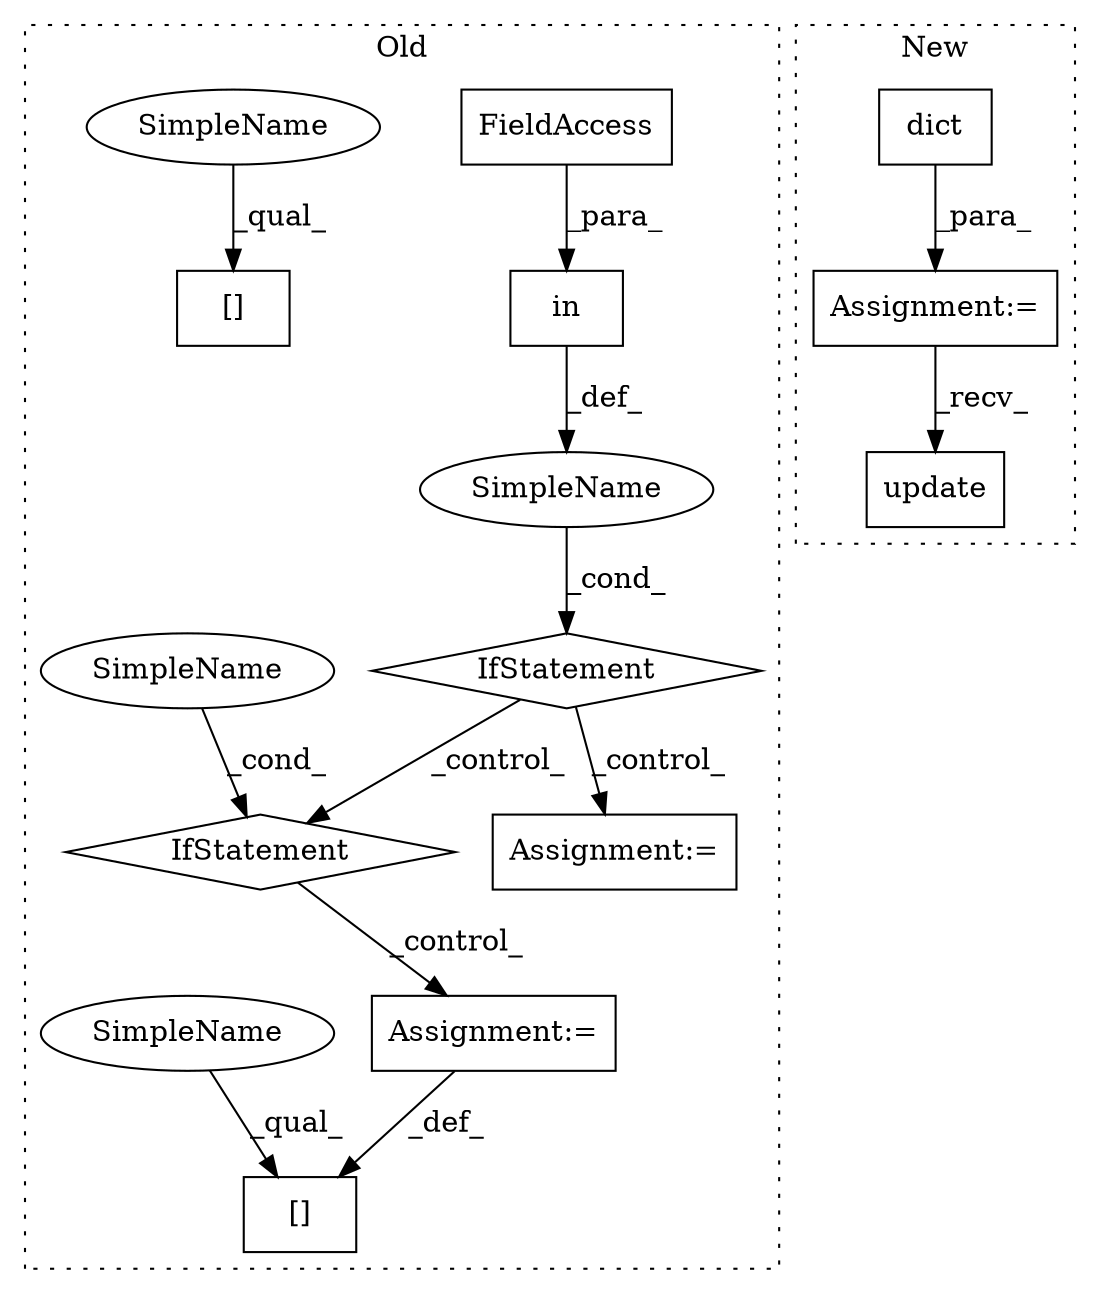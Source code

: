 digraph G {
subgraph cluster0 {
1 [label="in" a="105" s="23382" l="46" shape="box"];
3 [label="IfStatement" a="25" s="23374,23428" l="8,2" shape="diamond"];
4 [label="Assignment:=" a="7" s="23920,24032" l="72,2" shape="box"];
5 [label="SimpleName" a="42" s="" l="" shape="ellipse"];
7 [label="IfStatement" a="25" s="23845,23860" l="4,2" shape="diamond"];
8 [label="FieldAccess" a="22" s="23382" l="13" shape="box"];
10 [label="SimpleName" a="42" s="" l="" shape="ellipse"];
11 [label="Assignment:=" a="7" s="23890" l="1" shape="box"];
12 [label="[]" a="2" s="23874,23889" l="9,1" shape="box"];
13 [label="[]" a="2" s="23679,23694" l="9,1" shape="box"];
14 [label="SimpleName" a="42" s="23679" l="8" shape="ellipse"];
15 [label="SimpleName" a="42" s="23874" l="8" shape="ellipse"];
label = "Old";
style="dotted";
}
subgraph cluster1 {
2 [label="update" a="32" s="23284,23334" l="7,1" shape="box"];
6 [label="Assignment:=" a="7" s="23211" l="1" shape="box"];
9 [label="dict" a="32" s="23212,23270" l="5,1" shape="box"];
label = "New";
style="dotted";
}
1 -> 5 [label="_def_"];
3 -> 7 [label="_control_"];
3 -> 4 [label="_control_"];
5 -> 3 [label="_cond_"];
6 -> 2 [label="_recv_"];
7 -> 11 [label="_control_"];
8 -> 1 [label="_para_"];
9 -> 6 [label="_para_"];
10 -> 7 [label="_cond_"];
11 -> 12 [label="_def_"];
14 -> 13 [label="_qual_"];
15 -> 12 [label="_qual_"];
}